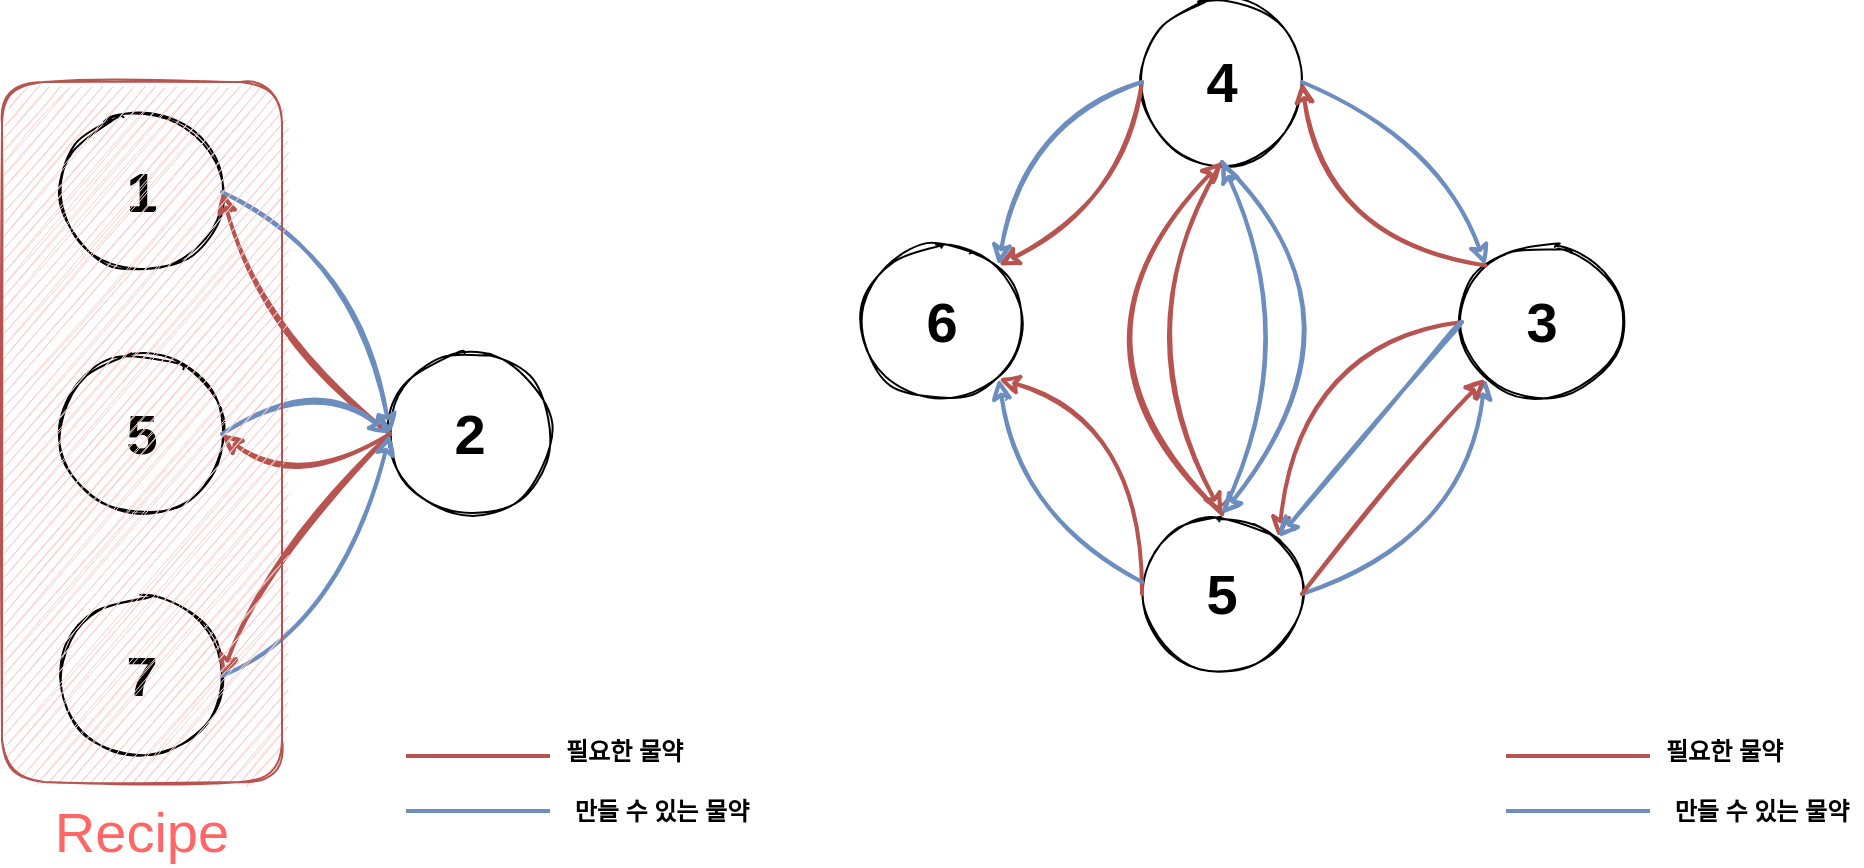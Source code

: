 <mxfile version="16.5.1" type="device"><diagram id="RrkZz8ywpIynBzDY1ZRD" name="페이지-1"><mxGraphModel dx="1038" dy="649" grid="0" gridSize="10" guides="1" tooltips="1" connect="1" arrows="1" fold="1" page="0" pageScale="1" pageWidth="827" pageHeight="1169" math="0" shadow="0"><root><mxCell id="0"/><mxCell id="1" parent="0"/><mxCell id="2sTcpYO-m2p_xkwQUcoa-1" value="1" style="ellipse;whiteSpace=wrap;html=1;aspect=fixed;fontSize=28;fontStyle=1;fillColor=default;sketch=1;" parent="1" vertex="1"><mxGeometry x="50" y="95" width="80" height="80" as="geometry"/></mxCell><mxCell id="2sTcpYO-m2p_xkwQUcoa-2" value="5" style="ellipse;whiteSpace=wrap;html=1;aspect=fixed;fontSize=28;fontStyle=1;fillColor=default;sketch=1;" parent="1" vertex="1"><mxGeometry x="50" y="216" width="80" height="80" as="geometry"/></mxCell><mxCell id="2sTcpYO-m2p_xkwQUcoa-3" value="7" style="ellipse;whiteSpace=wrap;html=1;aspect=fixed;fontSize=28;fontStyle=1;fillColor=default;sketch=1;" parent="1" vertex="1"><mxGeometry x="50" y="337" width="80" height="80" as="geometry"/></mxCell><mxCell id="2sTcpYO-m2p_xkwQUcoa-4" value="2" style="ellipse;whiteSpace=wrap;html=1;aspect=fixed;fontSize=28;fontStyle=1;fillColor=default;sketch=1;" parent="1" vertex="1"><mxGeometry x="214" y="216" width="80" height="80" as="geometry"/></mxCell><mxCell id="2sTcpYO-m2p_xkwQUcoa-5" value="" style="endArrow=classic;html=1;fontSize=28;exitX=0;exitY=0.5;exitDx=0;exitDy=0;entryX=1;entryY=0.5;entryDx=0;entryDy=0;strokeWidth=2;fillColor=#f8cecc;strokeColor=#b85450;sketch=1;curved=1;" parent="1" source="2sTcpYO-m2p_xkwQUcoa-4" target="2sTcpYO-m2p_xkwQUcoa-1" edge="1"><mxGeometry width="50" height="50" relative="1" as="geometry"><mxPoint x="374" y="266" as="sourcePoint"/><mxPoint x="424" y="216" as="targetPoint"/><Array as="points"><mxPoint x="150" y="210"/></Array></mxGeometry></mxCell><mxCell id="2sTcpYO-m2p_xkwQUcoa-7" value="" style="endArrow=classic;html=1;fontSize=28;entryX=1;entryY=0.5;entryDx=0;entryDy=0;strokeWidth=2;fillColor=#f8cecc;strokeColor=#b85450;curved=1;sketch=1;" parent="1" target="2sTcpYO-m2p_xkwQUcoa-2" edge="1"><mxGeometry width="50" height="50" relative="1" as="geometry"><mxPoint x="214" y="256" as="sourcePoint"/><mxPoint x="254.004" y="6.004" as="targetPoint"/><Array as="points"><mxPoint x="164" y="284"/></Array></mxGeometry></mxCell><mxCell id="2sTcpYO-m2p_xkwQUcoa-8" value="" style="endArrow=classic;html=1;fontSize=28;strokeWidth=2;fillColor=#f8cecc;strokeColor=#b85450;exitX=0;exitY=0.5;exitDx=0;exitDy=0;sketch=1;entryX=1;entryY=0.5;entryDx=0;entryDy=0;curved=1;" parent="1" source="2sTcpYO-m2p_xkwQUcoa-4" target="2sTcpYO-m2p_xkwQUcoa-3" edge="1"><mxGeometry width="50" height="50" relative="1" as="geometry"><mxPoint x="238" y="456" as="sourcePoint"/><mxPoint x="180" y="390" as="targetPoint"/><Array as="points"><mxPoint x="150" y="320"/></Array></mxGeometry></mxCell><mxCell id="2sTcpYO-m2p_xkwQUcoa-9" value="" style="endArrow=classic;html=1;fontSize=28;strokeWidth=2;fillColor=#dae8fc;strokeColor=#6c8ebf;exitX=1;exitY=0.5;exitDx=0;exitDy=0;entryX=0;entryY=0.5;entryDx=0;entryDy=0;sketch=1;curved=1;" parent="1" source="2sTcpYO-m2p_xkwQUcoa-1" target="2sTcpYO-m2p_xkwQUcoa-4" edge="1"><mxGeometry width="50" height="50" relative="1" as="geometry"><mxPoint x="374" y="266" as="sourcePoint"/><mxPoint x="424" y="216" as="targetPoint"/><Array as="points"><mxPoint x="200" y="170"/></Array></mxGeometry></mxCell><mxCell id="2sTcpYO-m2p_xkwQUcoa-10" value="" style="endArrow=classic;html=1;fontSize=28;strokeWidth=2;fillColor=#dae8fc;strokeColor=#6c8ebf;exitX=1;exitY=0.5;exitDx=0;exitDy=0;curved=1;sketch=1;" parent="1" source="2sTcpYO-m2p_xkwQUcoa-2" edge="1"><mxGeometry width="50" height="50" relative="1" as="geometry"><mxPoint x="140" y="120" as="sourcePoint"/><mxPoint x="214" y="256" as="targetPoint"/><Array as="points"><mxPoint x="174" y="226"/></Array></mxGeometry></mxCell><mxCell id="2sTcpYO-m2p_xkwQUcoa-11" value="" style="endArrow=classic;html=1;fontSize=28;strokeWidth=2;fillColor=#dae8fc;strokeColor=#6c8ebf;exitX=1;exitY=0.5;exitDx=0;exitDy=0;entryX=0;entryY=0.5;entryDx=0;entryDy=0;sketch=1;curved=1;" parent="1" source="2sTcpYO-m2p_xkwQUcoa-3" target="2sTcpYO-m2p_xkwQUcoa-4" edge="1"><mxGeometry width="50" height="50" relative="1" as="geometry"><mxPoint x="140" y="120" as="sourcePoint"/><mxPoint x="224" y="266" as="targetPoint"/><Array as="points"><mxPoint x="190" y="350"/></Array></mxGeometry></mxCell><mxCell id="2sTcpYO-m2p_xkwQUcoa-12" value="4" style="ellipse;whiteSpace=wrap;html=1;aspect=fixed;fontSize=28;fontStyle=1;fillColor=default;sketch=1;" parent="1" vertex="1"><mxGeometry x="590" y="40" width="80" height="80" as="geometry"/></mxCell><mxCell id="2sTcpYO-m2p_xkwQUcoa-13" value="5" style="ellipse;whiteSpace=wrap;html=1;aspect=fixed;fontSize=28;fontStyle=1;fillColor=default;sketch=1;" parent="1" vertex="1"><mxGeometry x="590" y="296" width="80" height="80" as="geometry"/></mxCell><mxCell id="2sTcpYO-m2p_xkwQUcoa-14" value="3" style="ellipse;whiteSpace=wrap;html=1;aspect=fixed;fontSize=28;fontStyle=1;fillColor=default;sketch=1;" parent="1" vertex="1"><mxGeometry x="750" y="160" width="80" height="80" as="geometry"/></mxCell><mxCell id="2sTcpYO-m2p_xkwQUcoa-15" value="6" style="ellipse;whiteSpace=wrap;html=1;aspect=fixed;fontSize=28;fontStyle=1;fillColor=default;sketch=1;" parent="1" vertex="1"><mxGeometry x="450" y="160" width="80" height="80" as="geometry"/></mxCell><mxCell id="2sTcpYO-m2p_xkwQUcoa-17" value="" style="endArrow=classic;html=1;fontSize=28;entryX=1;entryY=0;entryDx=0;entryDy=0;strokeWidth=2;fillColor=#f8cecc;strokeColor=#b85450;exitX=0;exitY=0.5;exitDx=0;exitDy=0;sketch=1;curved=1;" parent="1" source="2sTcpYO-m2p_xkwQUcoa-14" target="2sTcpYO-m2p_xkwQUcoa-13" edge="1"><mxGeometry width="50" height="50" relative="1" as="geometry"><mxPoint x="750" y="260" as="sourcePoint"/><mxPoint x="650" y="390" as="targetPoint"/><Array as="points"><mxPoint x="670" y="210"/></Array></mxGeometry></mxCell><mxCell id="2sTcpYO-m2p_xkwQUcoa-19" value="" style="endArrow=classic;html=1;sketch=1;fontSize=28;strokeWidth=2;curved=1;fillColor=#f8cecc;strokeColor=#b85450;exitX=0;exitY=0;exitDx=0;exitDy=0;entryX=1;entryY=0.5;entryDx=0;entryDy=0;" parent="1" source="2sTcpYO-m2p_xkwQUcoa-14" target="2sTcpYO-m2p_xkwQUcoa-12" edge="1"><mxGeometry width="50" height="50" relative="1" as="geometry"><mxPoint x="470" y="350" as="sourcePoint"/><mxPoint x="520" y="300" as="targetPoint"/><Array as="points"><mxPoint x="680" y="160"/></Array></mxGeometry></mxCell><mxCell id="2sTcpYO-m2p_xkwQUcoa-20" value="" style="endArrow=classic;html=1;sketch=1;fontSize=28;strokeWidth=2;curved=1;fillColor=#dae8fc;strokeColor=#6c8ebf;exitX=1;exitY=0.5;exitDx=0;exitDy=0;entryX=0;entryY=0;entryDx=0;entryDy=0;" parent="1" source="2sTcpYO-m2p_xkwQUcoa-12" target="2sTcpYO-m2p_xkwQUcoa-14" edge="1"><mxGeometry width="50" height="50" relative="1" as="geometry"><mxPoint x="470" y="350" as="sourcePoint"/><mxPoint x="520" y="300" as="targetPoint"/><Array as="points"><mxPoint x="740" y="110"/></Array></mxGeometry></mxCell><mxCell id="2sTcpYO-m2p_xkwQUcoa-22" value="" style="endArrow=classic;html=1;sketch=1;fontSize=28;strokeWidth=2;curved=1;fillColor=#dae8fc;strokeColor=#6c8ebf;exitX=1;exitY=0.5;exitDx=0;exitDy=0;entryX=0;entryY=1;entryDx=0;entryDy=0;" parent="1" source="2sTcpYO-m2p_xkwQUcoa-13" target="2sTcpYO-m2p_xkwQUcoa-14" edge="1"><mxGeometry width="50" height="50" relative="1" as="geometry"><mxPoint x="470" y="350" as="sourcePoint"/><mxPoint x="810" y="280" as="targetPoint"/><Array as="points"><mxPoint x="750" y="310"/></Array></mxGeometry></mxCell><mxCell id="2sTcpYO-m2p_xkwQUcoa-23" value="" style="endArrow=classic;html=1;sketch=1;fontSize=28;strokeWidth=2;curved=1;exitX=0;exitY=0.5;exitDx=0;exitDy=0;entryX=1;entryY=0;entryDx=0;entryDy=0;fillColor=#f8cecc;strokeColor=#b85450;" parent="1" source="2sTcpYO-m2p_xkwQUcoa-12" target="2sTcpYO-m2p_xkwQUcoa-15" edge="1"><mxGeometry width="50" height="50" relative="1" as="geometry"><mxPoint x="470" y="350" as="sourcePoint"/><mxPoint x="520" y="300" as="targetPoint"/><Array as="points"><mxPoint x="580" y="140"/></Array></mxGeometry></mxCell><mxCell id="2sTcpYO-m2p_xkwQUcoa-24" value="" style="endArrow=classic;html=1;sketch=1;fontSize=28;strokeWidth=2;curved=1;exitX=0.5;exitY=1;exitDx=0;exitDy=0;entryX=0.5;entryY=0;entryDx=0;entryDy=0;fillColor=#f8cecc;strokeColor=#b85450;" parent="1" source="2sTcpYO-m2p_xkwQUcoa-12" target="2sTcpYO-m2p_xkwQUcoa-13" edge="1"><mxGeometry width="50" height="50" relative="1" as="geometry"><mxPoint x="600" y="90" as="sourcePoint"/><mxPoint x="540" y="210" as="targetPoint"/><Array as="points"><mxPoint x="580" y="200"/></Array></mxGeometry></mxCell><mxCell id="2sTcpYO-m2p_xkwQUcoa-25" value="" style="endArrow=classic;html=1;sketch=1;fontSize=28;strokeWidth=2;curved=1;exitX=1;exitY=0.5;exitDx=0;exitDy=0;entryX=0;entryY=1;entryDx=0;entryDy=0;fillColor=#f8cecc;strokeColor=#b85450;" parent="1" source="2sTcpYO-m2p_xkwQUcoa-13" target="2sTcpYO-m2p_xkwQUcoa-14" edge="1"><mxGeometry width="50" height="50" relative="1" as="geometry"><mxPoint x="470" y="350" as="sourcePoint"/><mxPoint x="520" y="300" as="targetPoint"/><Array as="points"><mxPoint x="720" y="270"/></Array></mxGeometry></mxCell><mxCell id="2sTcpYO-m2p_xkwQUcoa-26" value="" style="endArrow=classic;html=1;sketch=1;fontSize=28;strokeWidth=2;curved=1;entryX=1;entryY=0;entryDx=0;entryDy=0;fillColor=#dae8fc;strokeColor=#6c8ebf;exitX=0;exitY=0.5;exitDx=0;exitDy=0;" parent="1" source="2sTcpYO-m2p_xkwQUcoa-14" target="2sTcpYO-m2p_xkwQUcoa-13" edge="1"><mxGeometry width="50" height="50" relative="1" as="geometry"><mxPoint x="750" y="200" as="sourcePoint"/><mxPoint x="520" y="300" as="targetPoint"/><Array as="points"/></mxGeometry></mxCell><mxCell id="2sTcpYO-m2p_xkwQUcoa-27" value="" style="endArrow=classic;html=1;sketch=1;fontSize=28;strokeWidth=2;curved=1;exitX=0.5;exitY=0;exitDx=0;exitDy=0;entryX=0.5;entryY=1;entryDx=0;entryDy=0;fillColor=#dae8fc;strokeColor=#6c8ebf;" parent="1" source="2sTcpYO-m2p_xkwQUcoa-13" target="2sTcpYO-m2p_xkwQUcoa-12" edge="1"><mxGeometry width="50" height="50" relative="1" as="geometry"><mxPoint x="470" y="350" as="sourcePoint"/><mxPoint x="590" y="220" as="targetPoint"/><Array as="points"><mxPoint x="670" y="210"/></Array></mxGeometry></mxCell><mxCell id="2sTcpYO-m2p_xkwQUcoa-28" value="" style="endArrow=classic;html=1;sketch=1;fontSize=28;strokeWidth=2;curved=1;exitX=0;exitY=0.5;exitDx=0;exitDy=0;entryX=1;entryY=1;entryDx=0;entryDy=0;fillColor=#f8cecc;strokeColor=#b85450;" parent="1" source="2sTcpYO-m2p_xkwQUcoa-13" target="2sTcpYO-m2p_xkwQUcoa-15" edge="1"><mxGeometry width="50" height="50" relative="1" as="geometry"><mxPoint x="470" y="350" as="sourcePoint"/><mxPoint x="520" y="300" as="targetPoint"/><Array as="points"><mxPoint x="590" y="250"/></Array></mxGeometry></mxCell><mxCell id="2sTcpYO-m2p_xkwQUcoa-29" value="" style="endArrow=classic;html=1;sketch=1;fontSize=28;strokeWidth=2;curved=1;entryX=1;entryY=1;entryDx=0;entryDy=0;fillColor=#dae8fc;strokeColor=#6c8ebf;" parent="1" target="2sTcpYO-m2p_xkwQUcoa-15" edge="1"><mxGeometry width="50" height="50" relative="1" as="geometry"><mxPoint x="590" y="330" as="sourcePoint"/><mxPoint x="520" y="300" as="targetPoint"/><Array as="points"><mxPoint x="530" y="300"/></Array></mxGeometry></mxCell><mxCell id="2sTcpYO-m2p_xkwQUcoa-30" value="" style="endArrow=classic;html=1;sketch=1;fontSize=28;strokeWidth=2;curved=1;exitX=0;exitY=0.5;exitDx=0;exitDy=0;entryX=1;entryY=0;entryDx=0;entryDy=0;fillColor=#dae8fc;strokeColor=#6c8ebf;" parent="1" source="2sTcpYO-m2p_xkwQUcoa-12" target="2sTcpYO-m2p_xkwQUcoa-15" edge="1"><mxGeometry width="50" height="50" relative="1" as="geometry"><mxPoint x="470" y="350" as="sourcePoint"/><mxPoint x="520" y="300" as="targetPoint"/><Array as="points"><mxPoint x="530" y="100"/></Array></mxGeometry></mxCell><mxCell id="2sTcpYO-m2p_xkwQUcoa-31" value="" style="endArrow=classic;html=1;sketch=1;fontSize=28;strokeWidth=2;curved=1;exitX=0.5;exitY=0;exitDx=0;exitDy=0;entryX=0.5;entryY=1;entryDx=0;entryDy=0;fillColor=#f8cecc;strokeColor=#b85450;" parent="1" source="2sTcpYO-m2p_xkwQUcoa-13" target="2sTcpYO-m2p_xkwQUcoa-12" edge="1"><mxGeometry width="50" height="50" relative="1" as="geometry"><mxPoint x="470" y="350" as="sourcePoint"/><mxPoint x="520" y="300" as="targetPoint"/><Array as="points"><mxPoint x="540" y="210"/></Array></mxGeometry></mxCell><mxCell id="2sTcpYO-m2p_xkwQUcoa-33" value="" style="endArrow=classic;html=1;sketch=1;fontSize=28;strokeWidth=2;curved=1;exitX=0.5;exitY=1;exitDx=0;exitDy=0;entryX=0.5;entryY=0;entryDx=0;entryDy=0;fillColor=#dae8fc;strokeColor=#6c8ebf;" parent="1" source="2sTcpYO-m2p_xkwQUcoa-12" target="2sTcpYO-m2p_xkwQUcoa-13" edge="1"><mxGeometry width="50" height="50" relative="1" as="geometry"><mxPoint x="470" y="350" as="sourcePoint"/><mxPoint x="520" y="300" as="targetPoint"/><Array as="points"><mxPoint x="710" y="200"/></Array></mxGeometry></mxCell><mxCell id="2sTcpYO-m2p_xkwQUcoa-36" value="" style="rounded=1;whiteSpace=wrap;html=1;sketch=1;fontSize=28;fillColor=#f8cecc;strokeColor=#b85450;" parent="1" vertex="1"><mxGeometry x="20" y="80" width="140" height="350" as="geometry"/></mxCell><mxCell id="2sTcpYO-m2p_xkwQUcoa-37" value="Recipe" style="text;html=1;strokeColor=none;fillColor=none;align=center;verticalAlign=middle;whiteSpace=wrap;rounded=0;sketch=1;fontSize=28;fontColor=#FF6666;" parent="1" vertex="1"><mxGeometry x="60" y="440" width="60" height="30" as="geometry"/></mxCell><mxCell id="Efe2kQBx131XGrrcC50U-1" value="" style="endArrow=none;html=1;rounded=0;fillColor=#f8cecc;strokeColor=#b85450;strokeWidth=2;" edge="1" parent="1"><mxGeometry width="50" height="50" relative="1" as="geometry"><mxPoint x="222" y="417" as="sourcePoint"/><mxPoint x="294" y="417" as="targetPoint"/></mxGeometry></mxCell><mxCell id="Efe2kQBx131XGrrcC50U-2" value="" style="endArrow=none;html=1;rounded=0;fillColor=#dae8fc;strokeColor=#6c8ebf;strokeWidth=2;" edge="1" parent="1"><mxGeometry width="50" height="50" relative="1" as="geometry"><mxPoint x="222" y="444.5" as="sourcePoint"/><mxPoint x="294" y="444.5" as="targetPoint"/></mxGeometry></mxCell><mxCell id="Efe2kQBx131XGrrcC50U-3" value="필요한 물약" style="text;html=1;strokeColor=none;fillColor=none;align=left;verticalAlign=middle;whiteSpace=wrap;rounded=0;fontStyle=1;fontFamily=Helvetica;" vertex="1" parent="1"><mxGeometry x="300" y="400" width="100" height="30" as="geometry"/></mxCell><mxCell id="Efe2kQBx131XGrrcC50U-4" value="만들 수 있는 물약" style="text;html=1;strokeColor=none;fillColor=none;align=center;verticalAlign=middle;whiteSpace=wrap;rounded=0;fontStyle=1;fontFamily=Helvetica;" vertex="1" parent="1"><mxGeometry x="300" y="430" width="100" height="30" as="geometry"/></mxCell><mxCell id="Efe2kQBx131XGrrcC50U-5" value="" style="endArrow=none;html=1;rounded=0;fillColor=#f8cecc;strokeColor=#b85450;strokeWidth=2;" edge="1" parent="1"><mxGeometry width="50" height="50" relative="1" as="geometry"><mxPoint x="772" y="417" as="sourcePoint"/><mxPoint x="844" y="417" as="targetPoint"/></mxGeometry></mxCell><mxCell id="Efe2kQBx131XGrrcC50U-6" value="" style="endArrow=none;html=1;rounded=0;fillColor=#dae8fc;strokeColor=#6c8ebf;strokeWidth=2;" edge="1" parent="1"><mxGeometry width="50" height="50" relative="1" as="geometry"><mxPoint x="772" y="444.5" as="sourcePoint"/><mxPoint x="844" y="444.5" as="targetPoint"/></mxGeometry></mxCell><mxCell id="Efe2kQBx131XGrrcC50U-7" value="필요한 물약" style="text;html=1;strokeColor=none;fillColor=none;align=left;verticalAlign=middle;whiteSpace=wrap;rounded=0;fontStyle=1;fontFamily=Helvetica;" vertex="1" parent="1"><mxGeometry x="850" y="400" width="100" height="30" as="geometry"/></mxCell><mxCell id="Efe2kQBx131XGrrcC50U-8" value="만들 수 있는 물약" style="text;html=1;strokeColor=none;fillColor=none;align=center;verticalAlign=middle;whiteSpace=wrap;rounded=0;fontStyle=1;fontFamily=Helvetica;" vertex="1" parent="1"><mxGeometry x="850" y="430" width="100" height="30" as="geometry"/></mxCell></root></mxGraphModel></diagram></mxfile>
